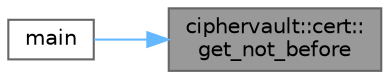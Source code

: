 digraph "ciphervault::cert::get_not_before"
{
 // LATEX_PDF_SIZE
  bgcolor="transparent";
  edge [fontname=Helvetica,fontsize=10,labelfontname=Helvetica,labelfontsize=10];
  node [fontname=Helvetica,fontsize=10,shape=box,height=0.2,width=0.4];
  rankdir="RL";
  Node1 [label="ciphervault::cert::\lget_not_before",height=0.2,width=0.4,color="gray40", fillcolor="grey60", style="filled", fontcolor="black",tooltip="Get the not before date of the certificate."];
  Node1 -> Node2 [dir="back",color="steelblue1",style="solid"];
  Node2 [label="main",height=0.2,width=0.4,color="grey40", fillcolor="white", style="filled",URL="$src_2main_8cpp.html#a217dbf8b442f20279ea00b898af96f52",tooltip=" "];
}
